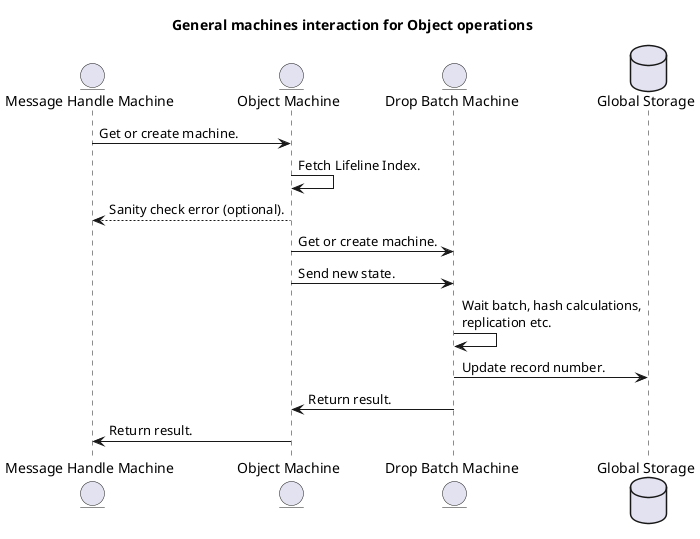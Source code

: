 @startuml

title "General machines interaction for Object operations"

entity "Message Handle Machine" as m
entity "Object Machine" as o
entity "Drop Batch Machine" as d
database "Global Storage" as db

m -> o : Get or create machine.
o -> o : Fetch Lifeline Index.
o --> m : Sanity check error (optional).
o -> d : Get or create machine.
o -> d : Send new state.
d -> d : Wait batch, hash calculations,\nreplication etc.
d -> db : Update record number.
d -> o : Return result.
o -> m : Return result.

@enduml
